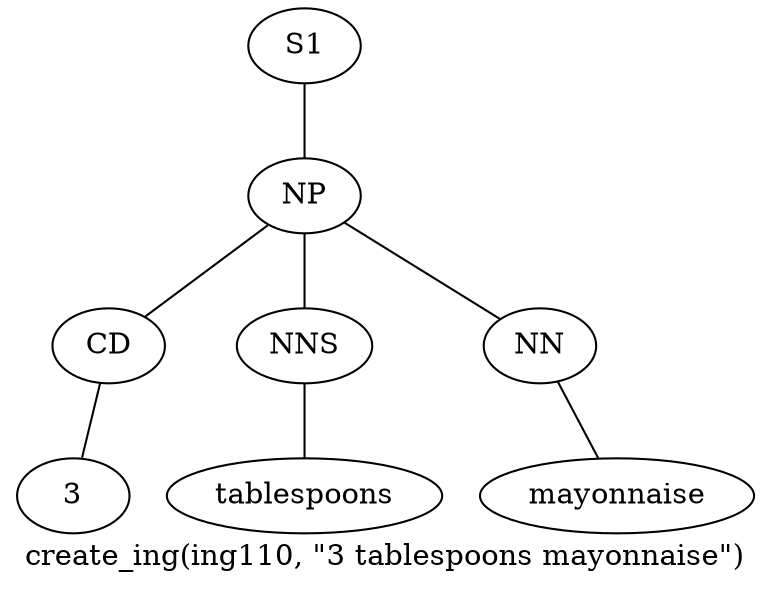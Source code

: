 graph SyntaxGraph {
	label = "create_ing(ing110, \"3 tablespoons mayonnaise\")";
	Node0 [label="S1"];
	Node1 [label="NP"];
	Node2 [label="CD"];
	Node3 [label="3"];
	Node4 [label="NNS"];
	Node5 [label="tablespoons"];
	Node6 [label="NN"];
	Node7 [label="mayonnaise"];

	Node0 -- Node1;
	Node1 -- Node2;
	Node1 -- Node4;
	Node1 -- Node6;
	Node2 -- Node3;
	Node4 -- Node5;
	Node6 -- Node7;
}